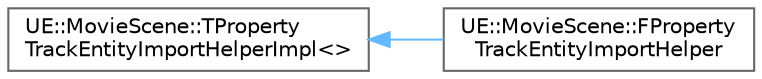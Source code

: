 digraph "Graphical Class Hierarchy"
{
 // INTERACTIVE_SVG=YES
 // LATEX_PDF_SIZE
  bgcolor="transparent";
  edge [fontname=Helvetica,fontsize=10,labelfontname=Helvetica,labelfontsize=10];
  node [fontname=Helvetica,fontsize=10,shape=box,height=0.2,width=0.4];
  rankdir="LR";
  Node0 [id="Node000000",label="UE::MovieScene::TProperty\lTrackEntityImportHelperImpl\<\>",height=0.2,width=0.4,color="grey40", fillcolor="white", style="filled",URL="$d2/d97/structUE_1_1MovieScene_1_1TPropertyTrackEntityImportHelperImpl_3_4.html",tooltip="The starting point for TPropertyTrackEntityImportHelperImpl<...T>"];
  Node0 -> Node1 [id="edge9655_Node000000_Node000001",dir="back",color="steelblue1",style="solid",tooltip=" "];
  Node1 [id="Node000001",label="UE::MovieScene::FProperty\lTrackEntityImportHelper",height=0.2,width=0.4,color="grey40", fillcolor="white", style="filled",URL="$d2/dd7/structUE_1_1MovieScene_1_1FPropertyTrackEntityImportHelper.html",tooltip=" "];
}
